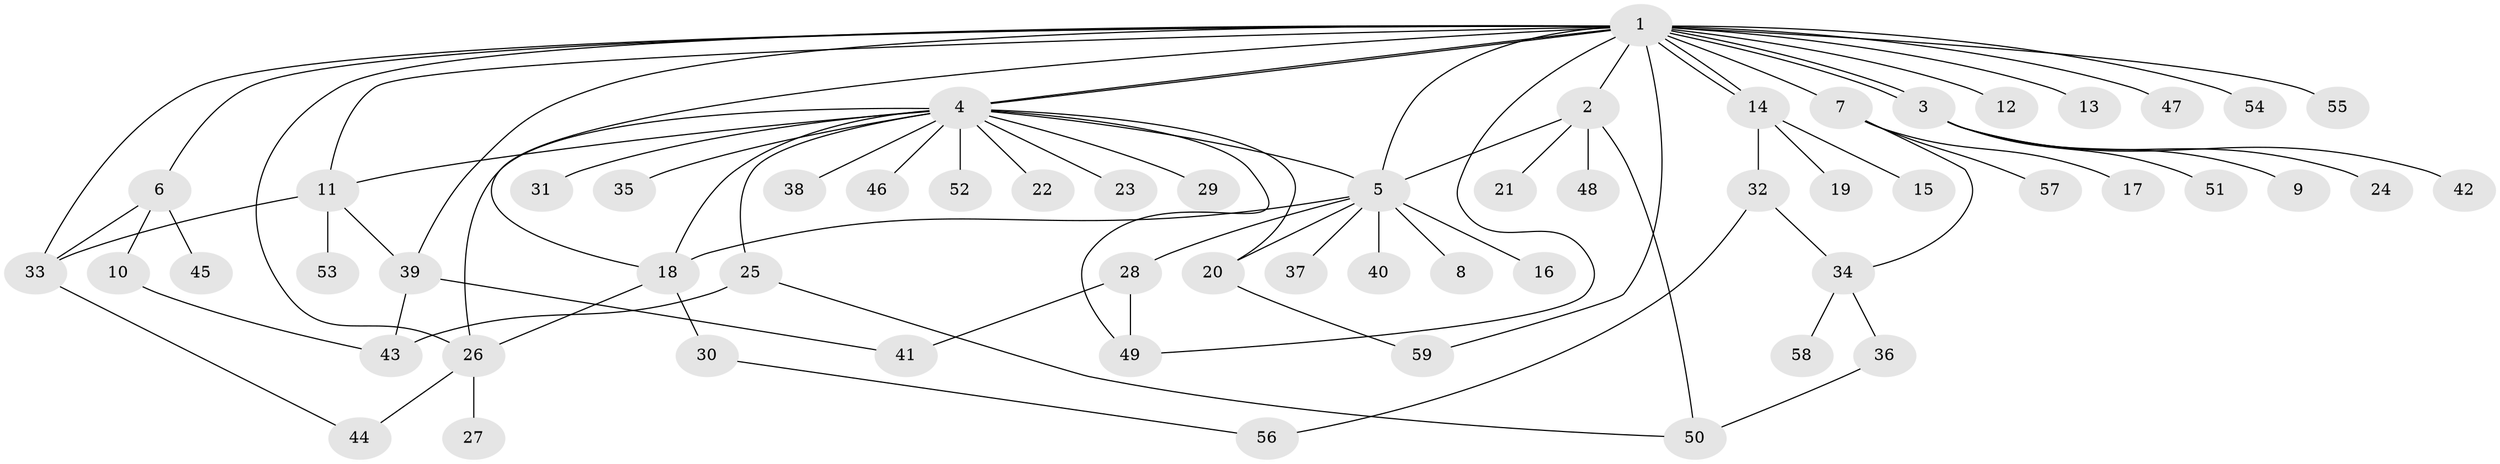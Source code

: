 // Generated by graph-tools (version 1.1) at 2025/14/03/09/25 04:14:42]
// undirected, 59 vertices, 83 edges
graph export_dot {
graph [start="1"]
  node [color=gray90,style=filled];
  1;
  2;
  3;
  4;
  5;
  6;
  7;
  8;
  9;
  10;
  11;
  12;
  13;
  14;
  15;
  16;
  17;
  18;
  19;
  20;
  21;
  22;
  23;
  24;
  25;
  26;
  27;
  28;
  29;
  30;
  31;
  32;
  33;
  34;
  35;
  36;
  37;
  38;
  39;
  40;
  41;
  42;
  43;
  44;
  45;
  46;
  47;
  48;
  49;
  50;
  51;
  52;
  53;
  54;
  55;
  56;
  57;
  58;
  59;
  1 -- 2;
  1 -- 3;
  1 -- 3;
  1 -- 4;
  1 -- 4;
  1 -- 5;
  1 -- 6;
  1 -- 7;
  1 -- 11;
  1 -- 12;
  1 -- 13;
  1 -- 14;
  1 -- 14;
  1 -- 18;
  1 -- 26;
  1 -- 33;
  1 -- 39;
  1 -- 47;
  1 -- 49;
  1 -- 54;
  1 -- 55;
  1 -- 59;
  2 -- 5;
  2 -- 21;
  2 -- 48;
  2 -- 50;
  3 -- 9;
  3 -- 24;
  3 -- 42;
  3 -- 51;
  4 -- 5;
  4 -- 11;
  4 -- 18;
  4 -- 20;
  4 -- 22;
  4 -- 23;
  4 -- 25;
  4 -- 26;
  4 -- 29;
  4 -- 31;
  4 -- 35;
  4 -- 38;
  4 -- 46;
  4 -- 49;
  4 -- 52;
  5 -- 8;
  5 -- 16;
  5 -- 18;
  5 -- 20;
  5 -- 28;
  5 -- 37;
  5 -- 40;
  6 -- 10;
  6 -- 33;
  6 -- 45;
  7 -- 17;
  7 -- 34;
  7 -- 57;
  10 -- 43;
  11 -- 33;
  11 -- 39;
  11 -- 53;
  14 -- 15;
  14 -- 19;
  14 -- 32;
  18 -- 26;
  18 -- 30;
  20 -- 59;
  25 -- 43;
  25 -- 50;
  26 -- 27;
  26 -- 44;
  28 -- 41;
  28 -- 49;
  30 -- 56;
  32 -- 34;
  32 -- 56;
  33 -- 44;
  34 -- 36;
  34 -- 58;
  36 -- 50;
  39 -- 41;
  39 -- 43;
}
